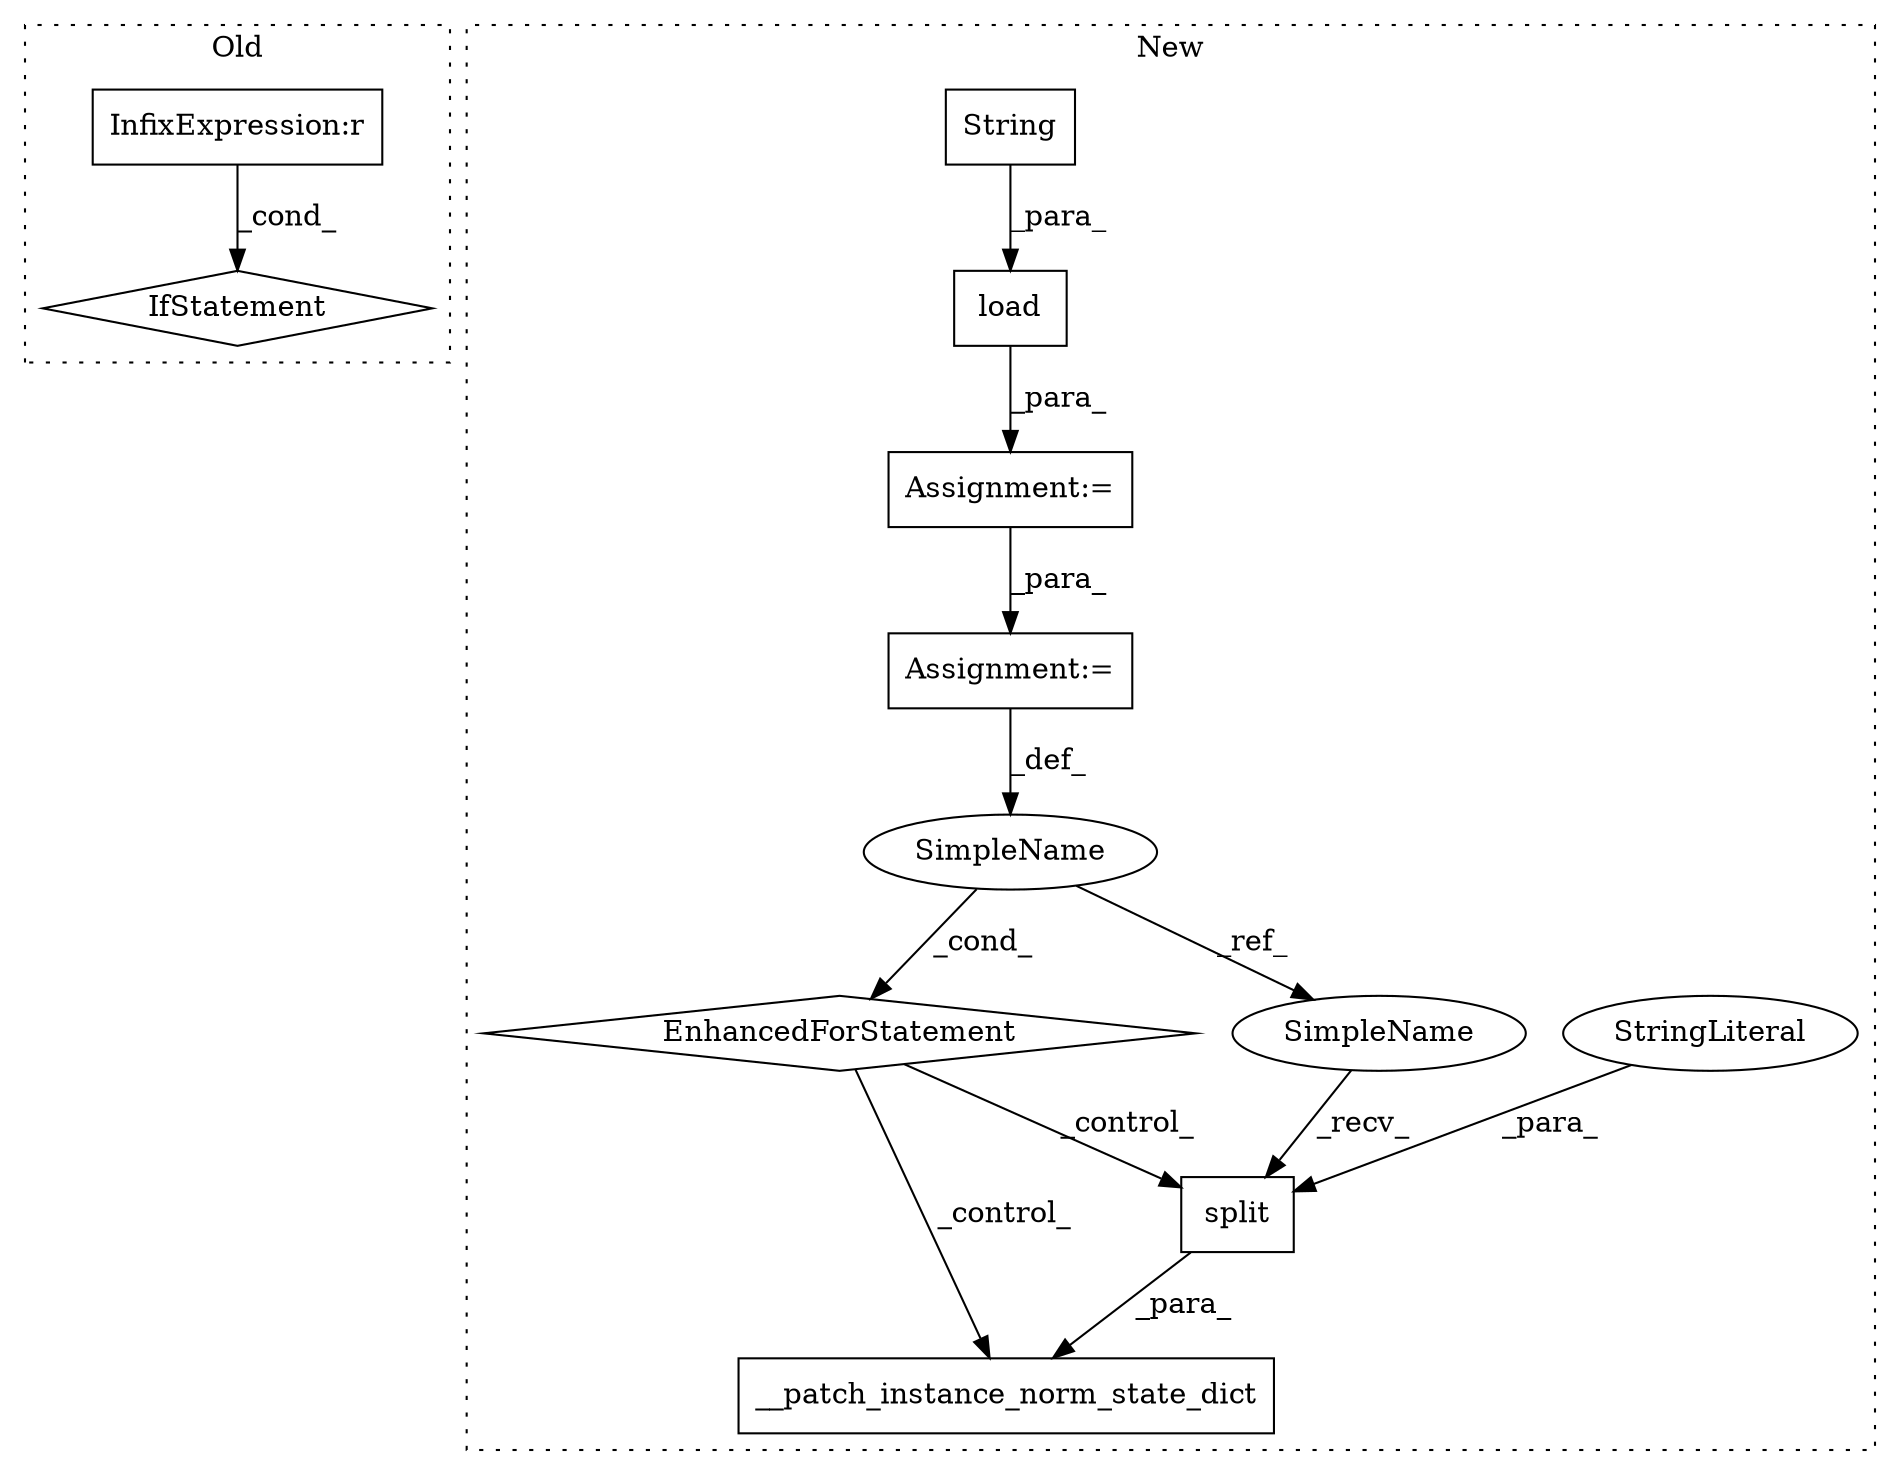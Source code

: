 digraph G {
subgraph cluster0 {
1 [label="IfStatement" a="25" s="3117,3173" l="4,2" shape="diamond"];
11 [label="InfixExpression:r" a="27" s="3139" l="3" shape="box"];
label = "Old";
style="dotted";
}
subgraph cluster1 {
2 [label="load" a="32" s="3858,3892" l="5,1" shape="box"];
3 [label="Assignment:=" a="7" s="3903,3984" l="61,2" shape="box"];
4 [label="Assignment:=" a="7" s="3851" l="1" shape="box"];
5 [label="EnhancedForStatement" a="70" s="3903,3984" l="61,2" shape="diamond"];
6 [label="String" a="32" s="3873,3891" l="7,1" shape="box"];
7 [label="__patch_instance_norm_state_dict" a="32" s="4003,4065" l="33,1" shape="box"];
8 [label="split" a="32" s="4055,4064" l="6,1" shape="box"];
9 [label="SimpleName" a="42" s="3968" l="3" shape="ellipse"];
10 [label="StringLiteral" a="45" s="4061" l="3" shape="ellipse"];
12 [label="SimpleName" a="42" s="4051" l="3" shape="ellipse"];
label = "New";
style="dotted";
}
2 -> 4 [label="_para_"];
3 -> 9 [label="_def_"];
4 -> 3 [label="_para_"];
5 -> 8 [label="_control_"];
5 -> 7 [label="_control_"];
6 -> 2 [label="_para_"];
8 -> 7 [label="_para_"];
9 -> 5 [label="_cond_"];
9 -> 12 [label="_ref_"];
10 -> 8 [label="_para_"];
11 -> 1 [label="_cond_"];
12 -> 8 [label="_recv_"];
}